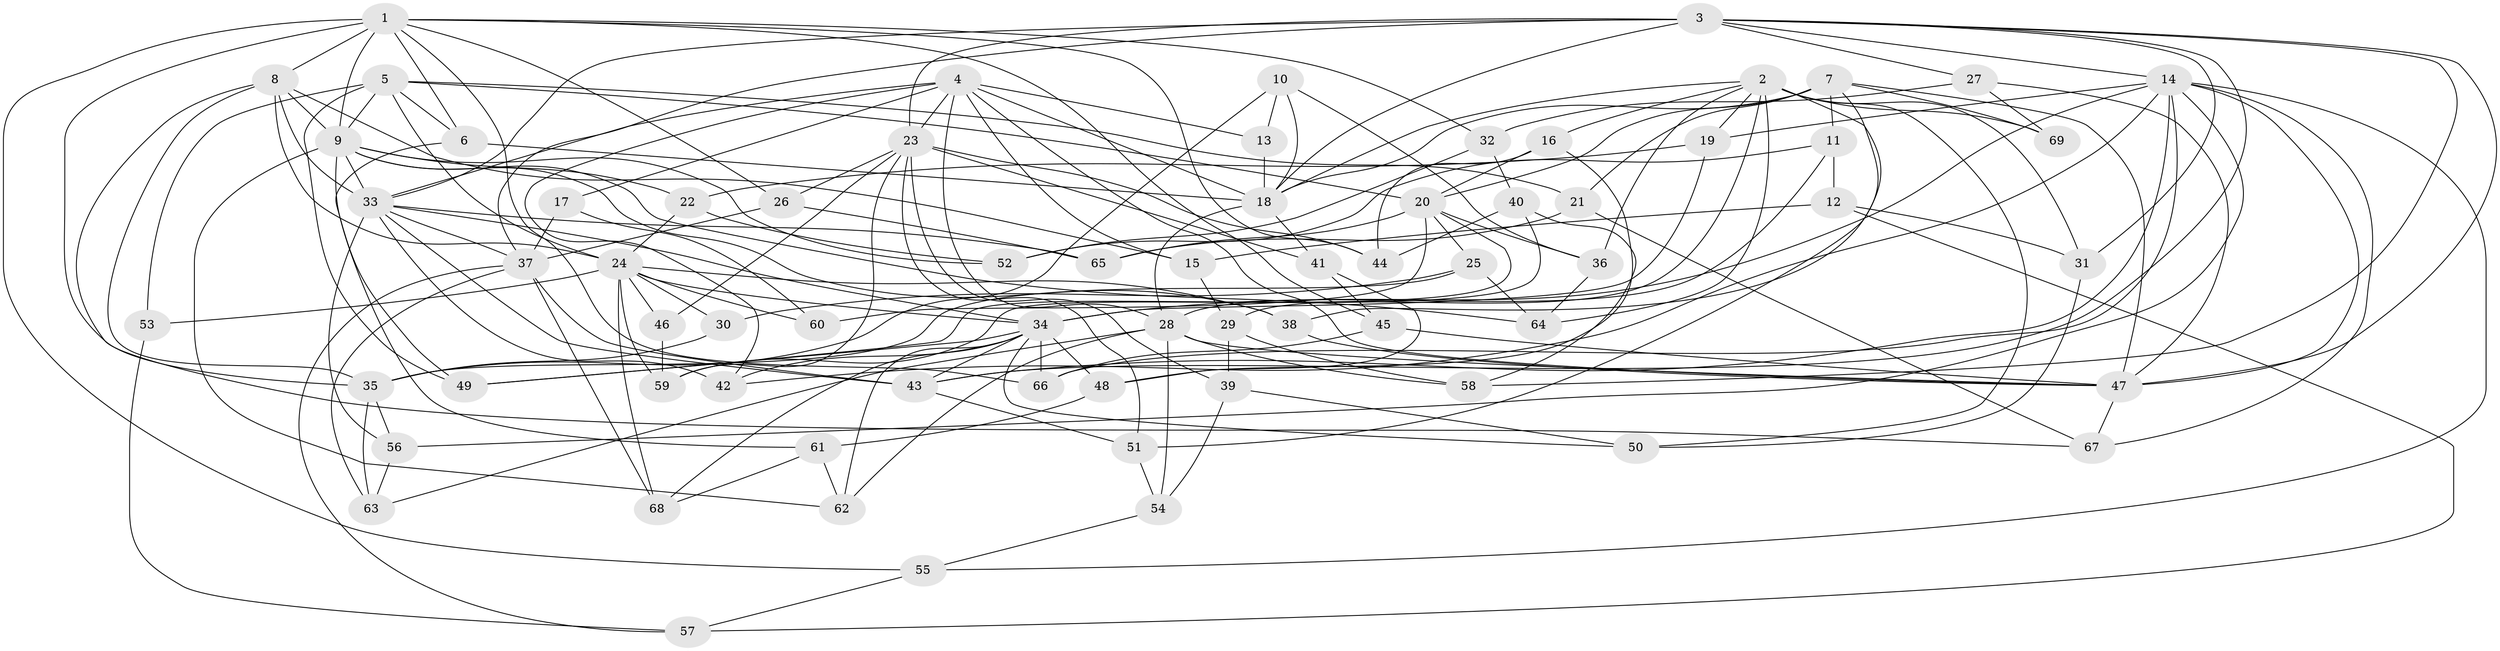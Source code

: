 // original degree distribution, {4: 1.0}
// Generated by graph-tools (version 1.1) at 2025/38/03/09/25 02:38:02]
// undirected, 69 vertices, 183 edges
graph export_dot {
graph [start="1"]
  node [color=gray90,style=filled];
  1;
  2;
  3;
  4;
  5;
  6;
  7;
  8;
  9;
  10;
  11;
  12;
  13;
  14;
  15;
  16;
  17;
  18;
  19;
  20;
  21;
  22;
  23;
  24;
  25;
  26;
  27;
  28;
  29;
  30;
  31;
  32;
  33;
  34;
  35;
  36;
  37;
  38;
  39;
  40;
  41;
  42;
  43;
  44;
  45;
  46;
  47;
  48;
  49;
  50;
  51;
  52;
  53;
  54;
  55;
  56;
  57;
  58;
  59;
  60;
  61;
  62;
  63;
  64;
  65;
  66;
  67;
  68;
  69;
  1 -- 6 [weight=1.0];
  1 -- 8 [weight=1.0];
  1 -- 9 [weight=1.0];
  1 -- 26 [weight=1.0];
  1 -- 32 [weight=1.0];
  1 -- 35 [weight=3.0];
  1 -- 44 [weight=1.0];
  1 -- 45 [weight=1.0];
  1 -- 55 [weight=1.0];
  1 -- 66 [weight=1.0];
  2 -- 16 [weight=1.0];
  2 -- 18 [weight=1.0];
  2 -- 19 [weight=1.0];
  2 -- 29 [weight=1.0];
  2 -- 31 [weight=1.0];
  2 -- 36 [weight=1.0];
  2 -- 50 [weight=1.0];
  2 -- 51 [weight=1.0];
  2 -- 64 [weight=1.0];
  2 -- 69 [weight=1.0];
  3 -- 14 [weight=1.0];
  3 -- 18 [weight=2.0];
  3 -- 23 [weight=2.0];
  3 -- 27 [weight=1.0];
  3 -- 31 [weight=1.0];
  3 -- 33 [weight=1.0];
  3 -- 37 [weight=1.0];
  3 -- 43 [weight=1.0];
  3 -- 47 [weight=1.0];
  3 -- 58 [weight=1.0];
  4 -- 13 [weight=1.0];
  4 -- 15 [weight=1.0];
  4 -- 17 [weight=2.0];
  4 -- 18 [weight=1.0];
  4 -- 23 [weight=1.0];
  4 -- 28 [weight=2.0];
  4 -- 33 [weight=2.0];
  4 -- 42 [weight=1.0];
  4 -- 47 [weight=1.0];
  5 -- 6 [weight=1.0];
  5 -- 9 [weight=1.0];
  5 -- 20 [weight=1.0];
  5 -- 21 [weight=1.0];
  5 -- 24 [weight=1.0];
  5 -- 49 [weight=1.0];
  5 -- 53 [weight=2.0];
  6 -- 18 [weight=1.0];
  6 -- 61 [weight=1.0];
  7 -- 11 [weight=1.0];
  7 -- 18 [weight=1.0];
  7 -- 20 [weight=4.0];
  7 -- 21 [weight=1.0];
  7 -- 38 [weight=1.0];
  7 -- 47 [weight=2.0];
  7 -- 69 [weight=2.0];
  8 -- 9 [weight=1.0];
  8 -- 15 [weight=1.0];
  8 -- 24 [weight=1.0];
  8 -- 33 [weight=2.0];
  8 -- 35 [weight=3.0];
  8 -- 67 [weight=1.0];
  9 -- 22 [weight=1.0];
  9 -- 33 [weight=1.0];
  9 -- 38 [weight=1.0];
  9 -- 49 [weight=1.0];
  9 -- 52 [weight=1.0];
  9 -- 62 [weight=1.0];
  9 -- 64 [weight=1.0];
  10 -- 13 [weight=1.0];
  10 -- 18 [weight=1.0];
  10 -- 35 [weight=1.0];
  10 -- 36 [weight=1.0];
  11 -- 12 [weight=1.0];
  11 -- 28 [weight=1.0];
  11 -- 52 [weight=1.0];
  12 -- 15 [weight=1.0];
  12 -- 31 [weight=1.0];
  12 -- 57 [weight=1.0];
  13 -- 18 [weight=2.0];
  14 -- 19 [weight=1.0];
  14 -- 34 [weight=1.0];
  14 -- 42 [weight=1.0];
  14 -- 43 [weight=1.0];
  14 -- 47 [weight=1.0];
  14 -- 55 [weight=1.0];
  14 -- 56 [weight=1.0];
  14 -- 66 [weight=1.0];
  14 -- 67 [weight=1.0];
  15 -- 29 [weight=1.0];
  16 -- 20 [weight=1.0];
  16 -- 44 [weight=1.0];
  16 -- 48 [weight=1.0];
  17 -- 37 [weight=1.0];
  17 -- 60 [weight=1.0];
  18 -- 28 [weight=2.0];
  18 -- 41 [weight=1.0];
  19 -- 22 [weight=1.0];
  19 -- 34 [weight=1.0];
  20 -- 25 [weight=1.0];
  20 -- 36 [weight=1.0];
  20 -- 49 [weight=1.0];
  20 -- 60 [weight=2.0];
  20 -- 65 [weight=1.0];
  21 -- 65 [weight=1.0];
  21 -- 67 [weight=1.0];
  22 -- 24 [weight=1.0];
  22 -- 52 [weight=1.0];
  23 -- 26 [weight=1.0];
  23 -- 39 [weight=1.0];
  23 -- 41 [weight=1.0];
  23 -- 44 [weight=1.0];
  23 -- 46 [weight=1.0];
  23 -- 51 [weight=1.0];
  23 -- 59 [weight=1.0];
  24 -- 30 [weight=1.0];
  24 -- 34 [weight=1.0];
  24 -- 38 [weight=1.0];
  24 -- 46 [weight=2.0];
  24 -- 53 [weight=1.0];
  24 -- 59 [weight=1.0];
  24 -- 60 [weight=1.0];
  24 -- 68 [weight=1.0];
  25 -- 30 [weight=1.0];
  25 -- 35 [weight=1.0];
  25 -- 64 [weight=1.0];
  26 -- 37 [weight=1.0];
  26 -- 65 [weight=1.0];
  27 -- 32 [weight=1.0];
  27 -- 47 [weight=1.0];
  27 -- 69 [weight=1.0];
  28 -- 47 [weight=1.0];
  28 -- 54 [weight=1.0];
  28 -- 58 [weight=1.0];
  28 -- 62 [weight=1.0];
  28 -- 63 [weight=1.0];
  29 -- 39 [weight=1.0];
  29 -- 58 [weight=1.0];
  30 -- 35 [weight=2.0];
  31 -- 50 [weight=1.0];
  32 -- 40 [weight=1.0];
  32 -- 52 [weight=1.0];
  33 -- 34 [weight=1.0];
  33 -- 37 [weight=1.0];
  33 -- 42 [weight=1.0];
  33 -- 43 [weight=1.0];
  33 -- 56 [weight=1.0];
  33 -- 65 [weight=1.0];
  34 -- 42 [weight=1.0];
  34 -- 43 [weight=1.0];
  34 -- 48 [weight=1.0];
  34 -- 49 [weight=1.0];
  34 -- 50 [weight=1.0];
  34 -- 62 [weight=1.0];
  34 -- 66 [weight=1.0];
  34 -- 68 [weight=1.0];
  35 -- 56 [weight=1.0];
  35 -- 63 [weight=1.0];
  36 -- 64 [weight=1.0];
  37 -- 43 [weight=1.0];
  37 -- 57 [weight=1.0];
  37 -- 63 [weight=1.0];
  37 -- 68 [weight=1.0];
  38 -- 47 [weight=1.0];
  39 -- 50 [weight=1.0];
  39 -- 54 [weight=1.0];
  40 -- 44 [weight=1.0];
  40 -- 58 [weight=1.0];
  40 -- 59 [weight=1.0];
  41 -- 45 [weight=1.0];
  41 -- 48 [weight=1.0];
  43 -- 51 [weight=1.0];
  45 -- 47 [weight=1.0];
  45 -- 66 [weight=1.0];
  46 -- 59 [weight=1.0];
  47 -- 67 [weight=1.0];
  48 -- 61 [weight=1.0];
  51 -- 54 [weight=1.0];
  53 -- 57 [weight=1.0];
  54 -- 55 [weight=1.0];
  55 -- 57 [weight=1.0];
  56 -- 63 [weight=1.0];
  61 -- 62 [weight=1.0];
  61 -- 68 [weight=1.0];
}
